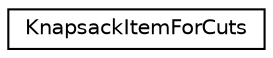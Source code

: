 digraph "Graphical Class Hierarchy"
{
 // LATEX_PDF_SIZE
  edge [fontname="Helvetica",fontsize="10",labelfontname="Helvetica",labelfontsize="10"];
  node [fontname="Helvetica",fontsize="10",shape=record];
  rankdir="LR";
  Node0 [label="KnapsackItemForCuts",height=0.2,width=0.4,color="black", fillcolor="white", style="filled",URL="$structoperations__research_1_1_knapsack_item_for_cuts.html",tooltip=" "];
}
